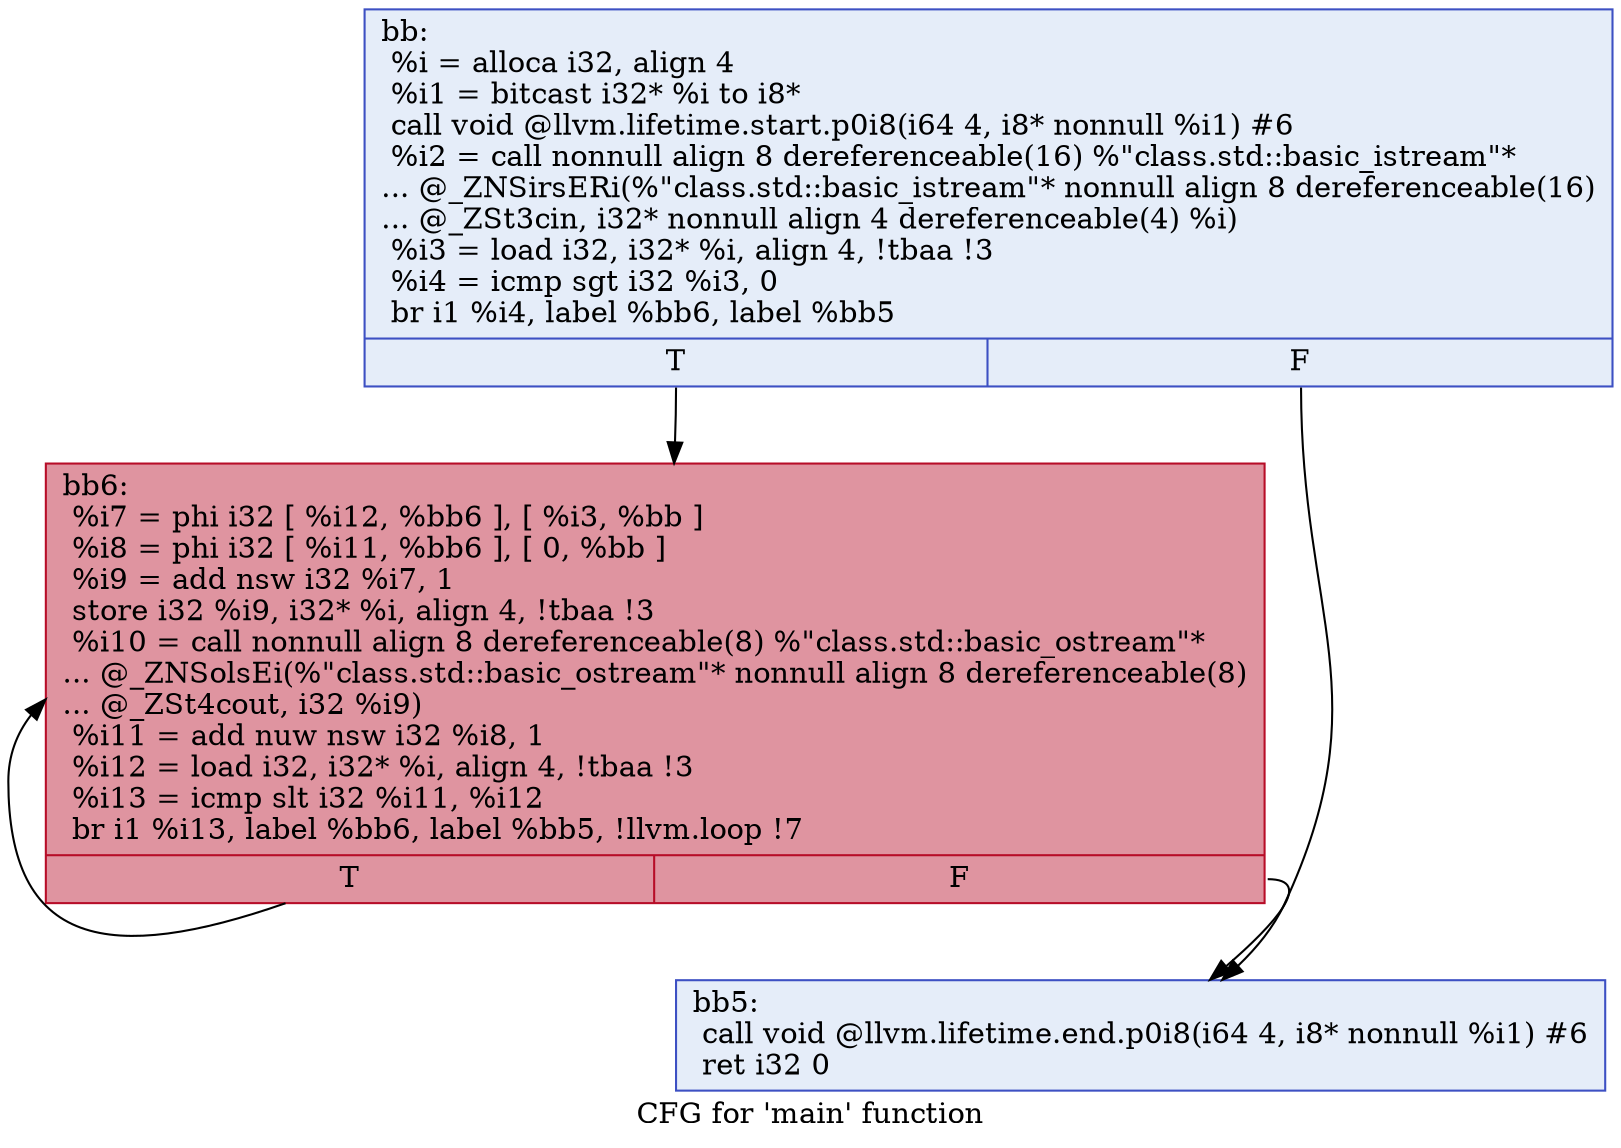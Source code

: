 digraph "CFG for 'main' function" {
	label="CFG for 'main' function";

	Node0x5443ce0 [shape=record,color="#3d50c3ff", style=filled, fillcolor="#c5d6f270",label="{bb:\l  %i = alloca i32, align 4\l  %i1 = bitcast i32* %i to i8*\l  call void @llvm.lifetime.start.p0i8(i64 4, i8* nonnull %i1) #6\l  %i2 = call nonnull align 8 dereferenceable(16) %\"class.std::basic_istream\"*\l... @_ZNSirsERi(%\"class.std::basic_istream\"* nonnull align 8 dereferenceable(16)\l... @_ZSt3cin, i32* nonnull align 4 dereferenceable(4) %i)\l  %i3 = load i32, i32* %i, align 4, !tbaa !3\l  %i4 = icmp sgt i32 %i3, 0\l  br i1 %i4, label %bb6, label %bb5\l|{<s0>T|<s1>F}}"];
	Node0x5443ce0:s0 -> Node0x54450c0;
	Node0x5443ce0:s1 -> Node0x5445190;
	Node0x5445190 [shape=record,color="#3d50c3ff", style=filled, fillcolor="#c5d6f270",label="{bb5:                                              \l  call void @llvm.lifetime.end.p0i8(i64 4, i8* nonnull %i1) #6\l  ret i32 0\l}"];
	Node0x54450c0 [shape=record,color="#b70d28ff", style=filled, fillcolor="#b70d2870",label="{bb6:                                              \l  %i7 = phi i32 [ %i12, %bb6 ], [ %i3, %bb ]\l  %i8 = phi i32 [ %i11, %bb6 ], [ 0, %bb ]\l  %i9 = add nsw i32 %i7, 1\l  store i32 %i9, i32* %i, align 4, !tbaa !3\l  %i10 = call nonnull align 8 dereferenceable(8) %\"class.std::basic_ostream\"*\l... @_ZNSolsEi(%\"class.std::basic_ostream\"* nonnull align 8 dereferenceable(8)\l... @_ZSt4cout, i32 %i9)\l  %i11 = add nuw nsw i32 %i8, 1\l  %i12 = load i32, i32* %i, align 4, !tbaa !3\l  %i13 = icmp slt i32 %i11, %i12\l  br i1 %i13, label %bb6, label %bb5, !llvm.loop !7\l|{<s0>T|<s1>F}}"];
	Node0x54450c0:s0 -> Node0x54450c0;
	Node0x54450c0:s1 -> Node0x5445190;
}
